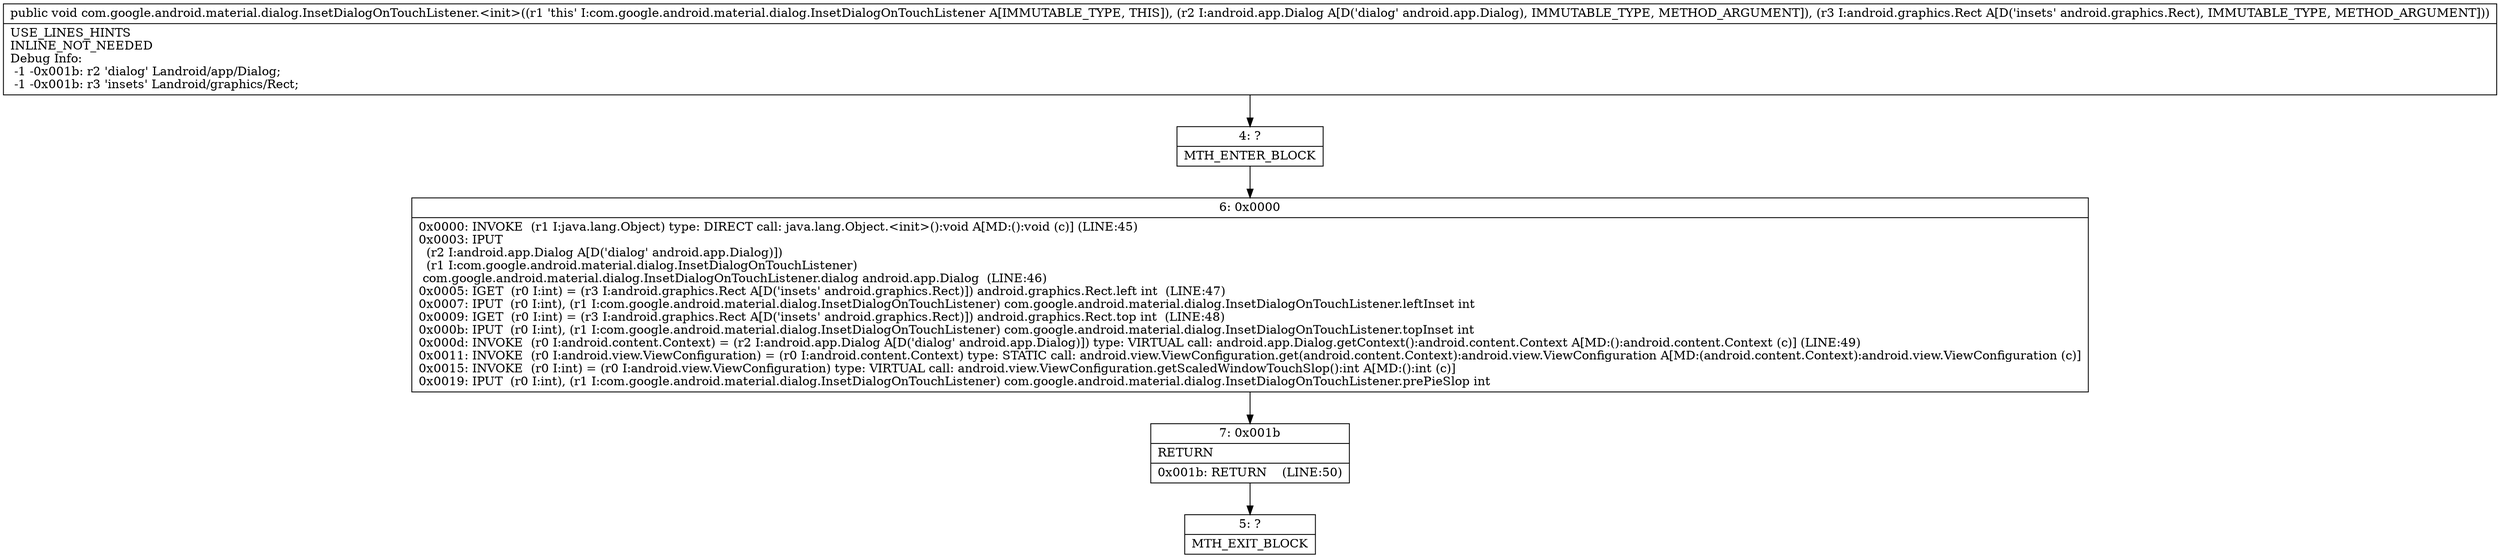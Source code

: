 digraph "CFG forcom.google.android.material.dialog.InsetDialogOnTouchListener.\<init\>(Landroid\/app\/Dialog;Landroid\/graphics\/Rect;)V" {
Node_4 [shape=record,label="{4\:\ ?|MTH_ENTER_BLOCK\l}"];
Node_6 [shape=record,label="{6\:\ 0x0000|0x0000: INVOKE  (r1 I:java.lang.Object) type: DIRECT call: java.lang.Object.\<init\>():void A[MD:():void (c)] (LINE:45)\l0x0003: IPUT  \l  (r2 I:android.app.Dialog A[D('dialog' android.app.Dialog)])\l  (r1 I:com.google.android.material.dialog.InsetDialogOnTouchListener)\l com.google.android.material.dialog.InsetDialogOnTouchListener.dialog android.app.Dialog  (LINE:46)\l0x0005: IGET  (r0 I:int) = (r3 I:android.graphics.Rect A[D('insets' android.graphics.Rect)]) android.graphics.Rect.left int  (LINE:47)\l0x0007: IPUT  (r0 I:int), (r1 I:com.google.android.material.dialog.InsetDialogOnTouchListener) com.google.android.material.dialog.InsetDialogOnTouchListener.leftInset int \l0x0009: IGET  (r0 I:int) = (r3 I:android.graphics.Rect A[D('insets' android.graphics.Rect)]) android.graphics.Rect.top int  (LINE:48)\l0x000b: IPUT  (r0 I:int), (r1 I:com.google.android.material.dialog.InsetDialogOnTouchListener) com.google.android.material.dialog.InsetDialogOnTouchListener.topInset int \l0x000d: INVOKE  (r0 I:android.content.Context) = (r2 I:android.app.Dialog A[D('dialog' android.app.Dialog)]) type: VIRTUAL call: android.app.Dialog.getContext():android.content.Context A[MD:():android.content.Context (c)] (LINE:49)\l0x0011: INVOKE  (r0 I:android.view.ViewConfiguration) = (r0 I:android.content.Context) type: STATIC call: android.view.ViewConfiguration.get(android.content.Context):android.view.ViewConfiguration A[MD:(android.content.Context):android.view.ViewConfiguration (c)]\l0x0015: INVOKE  (r0 I:int) = (r0 I:android.view.ViewConfiguration) type: VIRTUAL call: android.view.ViewConfiguration.getScaledWindowTouchSlop():int A[MD:():int (c)]\l0x0019: IPUT  (r0 I:int), (r1 I:com.google.android.material.dialog.InsetDialogOnTouchListener) com.google.android.material.dialog.InsetDialogOnTouchListener.prePieSlop int \l}"];
Node_7 [shape=record,label="{7\:\ 0x001b|RETURN\l|0x001b: RETURN    (LINE:50)\l}"];
Node_5 [shape=record,label="{5\:\ ?|MTH_EXIT_BLOCK\l}"];
MethodNode[shape=record,label="{public void com.google.android.material.dialog.InsetDialogOnTouchListener.\<init\>((r1 'this' I:com.google.android.material.dialog.InsetDialogOnTouchListener A[IMMUTABLE_TYPE, THIS]), (r2 I:android.app.Dialog A[D('dialog' android.app.Dialog), IMMUTABLE_TYPE, METHOD_ARGUMENT]), (r3 I:android.graphics.Rect A[D('insets' android.graphics.Rect), IMMUTABLE_TYPE, METHOD_ARGUMENT]))  | USE_LINES_HINTS\lINLINE_NOT_NEEDED\lDebug Info:\l  \-1 \-0x001b: r2 'dialog' Landroid\/app\/Dialog;\l  \-1 \-0x001b: r3 'insets' Landroid\/graphics\/Rect;\l}"];
MethodNode -> Node_4;Node_4 -> Node_6;
Node_6 -> Node_7;
Node_7 -> Node_5;
}

